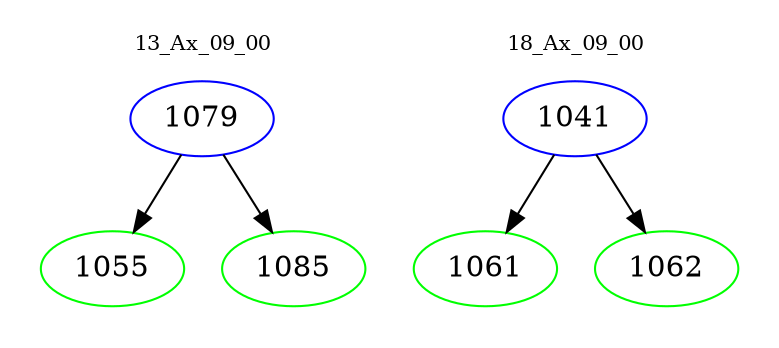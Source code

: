 digraph{
subgraph cluster_0 {
color = white
label = "13_Ax_09_00";
fontsize=10;
T0_1079 [label="1079", color="blue"]
T0_1079 -> T0_1055 [color="black"]
T0_1055 [label="1055", color="green"]
T0_1079 -> T0_1085 [color="black"]
T0_1085 [label="1085", color="green"]
}
subgraph cluster_1 {
color = white
label = "18_Ax_09_00";
fontsize=10;
T1_1041 [label="1041", color="blue"]
T1_1041 -> T1_1061 [color="black"]
T1_1061 [label="1061", color="green"]
T1_1041 -> T1_1062 [color="black"]
T1_1062 [label="1062", color="green"]
}
}
